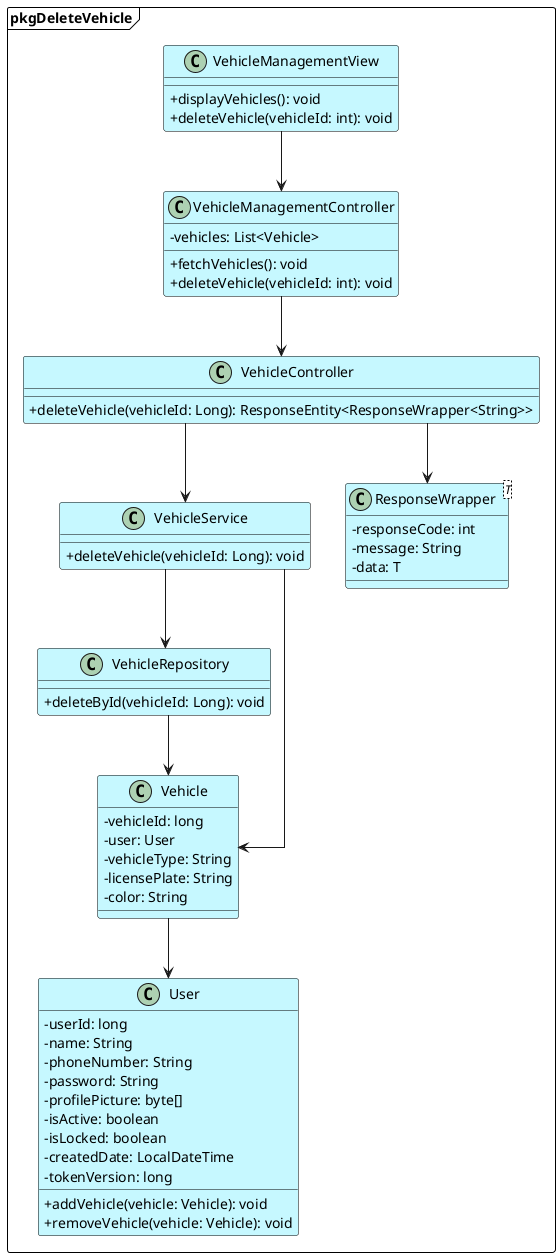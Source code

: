 @startuml DeleteVehicle
skinparam classAttributeIconSize 0
skinparam linetype ortho

skinparam BackgroundColor #ffffff
skinparam class {
    BackgroundColor #c6f8ff
    BorderColor #000000
}

skinparam package {
    BackgroundColor #ffffff
    BorderColor #000000
}

package pkgDeleteVehicle <<Frame>>{

        class VehicleManagementView {
            + displayVehicles(): void
            + deleteVehicle(vehicleId: int): void
        }

        class VehicleManagementController {
            - vehicles: List<Vehicle>
            + fetchVehicles(): void
            + deleteVehicle(vehicleId: int): void
        }
  
        class VehicleController {
            + deleteVehicle(vehicleId: Long): ResponseEntity<ResponseWrapper<String>>
        }
 
        class VehicleService {
            + deleteVehicle(vehicleId: Long): void
        }

        class VehicleRepository {
            + deleteById(vehicleId: Long): void
        }
 
        class ResponseWrapper<T> {
            - responseCode: int
            - message: String
            - data: T
        }

        class Vehicle {
            - vehicleId: long
            - user: User
            - vehicleType: String
            - licensePlate: String
            - color: String
        }

        class User {
            - userId: long
            - name: String
            - phoneNumber: String
            - password: String
            - profilePicture: byte[]
            - isActive: boolean
            - isLocked: boolean
            - createdDate: LocalDateTime
            - tokenVersion: long
            + addVehicle(vehicle: Vehicle): void
            + removeVehicle(vehicle: Vehicle): void
        }
    

    VehicleManagementView --> VehicleManagementController
    VehicleManagementController --> VehicleController
    VehicleController --> VehicleService
    VehicleService --> VehicleRepository
    VehicleController --> ResponseWrapper
    VehicleService --> Vehicle
    VehicleRepository --> Vehicle
    Vehicle --> User

}

@enduml